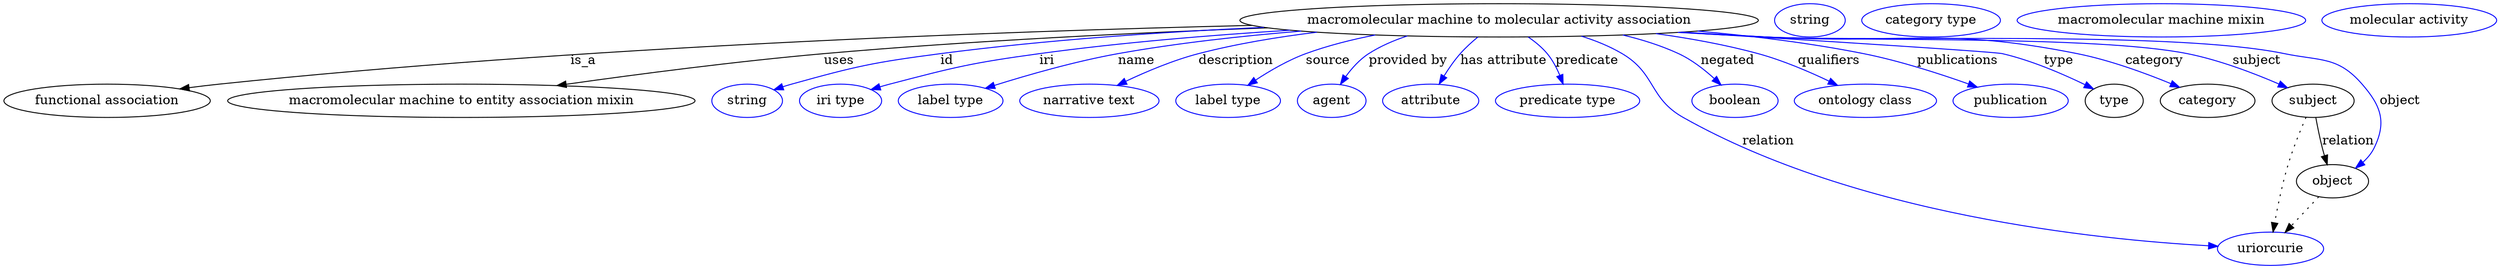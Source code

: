 digraph {
	graph [bb="0,0,2176.1,283"];
	node [label="\N"];
	"macromolecular machine to molecular activity association"	[height=0.5,
		label="macromolecular machine to molecular activity association",
		pos="1306.7,265",
		width=6.0842];
	"functional association"	[height=0.5,
		pos="87.742,178",
		width=2.4373];
	"macromolecular machine to molecular activity association" -> "functional association"	[label=is_a,
		lp="502.74,221.5",
		pos="e,149.97,190.75 1096.6,259.88 870.5,253.44 500.91,237.1 184.74,196 176.73,194.96 168.36,193.72 160.05,192.4"];
	"macromolecular machine to entity association mixin"	[height=0.5,
		pos="391.74,178",
		width=5.5065];
	"macromolecular machine to molecular activity association" -> "macromolecular machine to entity association mixin"	[label=uses,
		lp="723.74,221.5",
		pos="e,475.67,194.38 1109.4,257.16 993.35,251.95 843.95,243.18 711.74,229 635.32,220.8 549.28,207.1 485.68,196.12"];
	id	[color=blue,
		height=0.5,
		label=string,
		pos="638.74,178",
		width=0.84854];
	"macromolecular machine to molecular activity association" -> id	[color=blue,
		label=id,
		lp="821.24,221.5",
		pos="e,662.18,189.73 1108.5,257.33 1018.7,252.4 911.49,243.84 815.74,229 753.85,219.41 738.21,215.65 678.74,196 676.36,195.21 673.92,\
194.34 671.48,193.43",
		style=solid];
	iri	[color=blue,
		height=0.5,
		label="iri type",
		pos="723.74,178",
		width=1.011];
	"macromolecular machine to molecular activity association" -> iri	[color=blue,
		label=iri,
		lp="908.24,221.5",
		pos="e,751.8,189.92 1127.3,254.64 1056.7,249.36 975.09,241.26 901.74,229 842.1,219.03 827.52,213.84 769.74,196 767,195.15 764.18,194.23 \
761.35,193.27",
		style=solid];
	name	[color=blue,
		height=0.5,
		label="label type",
		pos="823.74,178",
		width=1.2638];
	"macromolecular machine to molecular activity association" -> name	[color=blue,
		label=name,
		lp="987.24,221.5",
		pos="e,854.08,191.46 1136.9,253.61 1083.6,248.39 1024.9,240.6 971.74,229 934.25,220.81 892.98,206.4 863.57,195.15",
		style=solid];
	description	[color=blue,
		height=0.5,
		label="narrative text",
		pos="944.74,178",
		width=1.6068];
	"macromolecular machine to molecular activity association" -> description	[color=blue,
		label=description,
		lp="1073.2,221.5",
		pos="e,969.12,194.41 1151.3,252.31 1115.1,247.16 1077.2,239.72 1042.7,229 1020.1,221.96 996.41,210 977.98,199.55",
		style=solid];
	source	[color=blue,
		height=0.5,
		label="label type",
		pos="1065.7,178",
		width=1.2638];
	"macromolecular machine to molecular activity association" -> source	[color=blue,
		label=source,
		lp="1151.7,221.5",
		pos="e,1082.9,194.9 1197.4,249.38 1175.8,244.42 1153.6,237.81 1133.7,229 1118.3,222.16 1102.9,211.32 1090.8,201.49",
		style=solid];
	"provided by"	[color=blue,
		height=0.5,
		label=agent,
		pos="1158.7,178",
		width=0.83048];
	"macromolecular machine to molecular activity association" -> "provided by"	[color=blue,
		label="provided by",
		lp="1217.7,221.5",
		pos="e,1163.7,196.11 1219.4,248.46 1206.9,243.63 1194.9,237.3 1184.7,229 1177.3,222.88 1171.7,214.04 1167.6,205.48",
		style=solid];
	"has attribute"	[color=blue,
		height=0.5,
		label=attribute,
		pos="1246.7,178",
		width=1.1193];
	"macromolecular machine to molecular activity association" -> "has attribute"	[color=blue,
		label="has attribute",
		lp="1295.2,221.5",
		pos="e,1249.2,196.35 1279.5,247.12 1272.9,241.98 1266.4,235.86 1261.7,229 1257.1,222.24 1253.9,214.02 1251.6,206.22",
		style=solid];
	predicate	[color=blue,
		height=0.5,
		label="predicate type",
		pos="1365.7,178",
		width=1.679];
	"macromolecular machine to molecular activity association" -> predicate	[color=blue,
		label=predicate,
		lp="1365.7,221.5",
		pos="e,1354,195.89 1318.7,246.8 1327.1,234.62 1338.6,218.09 1348.1,204.4",
		style=solid];
	relation	[color=blue,
		height=0.5,
		label=uriorcurie,
		pos="2003.7,18",
		width=1.2638];
	"macromolecular machine to molecular activity association" -> relation	[color=blue,
		label=relation,
		lp="1560.7,134.5",
		pos="e,1960.1,23.222 1356.4,247.35 1369.3,242.22 1382.9,236.03 1394.7,229 1414.6,217.27 1417.5,211.27 1434.7,196 1452.2,180.59 1452.4,\
171.34 1472.7,160 1632.2,71.009 1850.2,36.26 1949.9,24.397",
		style=solid];
	negated	[color=blue,
		height=0.5,
		label=boolean,
		pos="1519.7,178",
		width=1.0652];
	"macromolecular machine to molecular activity association" -> negated	[color=blue,
		label=negated,
		lp="1510.2,221.5",
		pos="e,1506.9,195.41 1414.5,249.23 1432.9,244.31 1451.3,237.75 1467.7,229 1479.8,222.55 1491.1,212.49 1500,203.07",
		style=solid];
	qualifiers	[color=blue,
		height=0.5,
		label="ontology class",
		pos="1637.7,178",
		width=1.7151];
	"macromolecular machine to molecular activity association" -> qualifiers	[color=blue,
		label=qualifiers,
		lp="1599.2,221.5",
		pos="e,1611.8,194.46 1439.7,250.67 1471.6,245.56 1505.2,238.56 1535.7,229 1559,221.7 1583.6,209.78 1602.8,199.4",
		style=solid];
	publications	[color=blue,
		height=0.5,
		label=publication,
		pos="1767.7,178",
		width=1.3902];
	"macromolecular machine to molecular activity association" -> publications	[color=blue,
		label=publications,
		lp="1713.2,221.5",
		pos="e,1737.2,192.37 1474.3,253.38 1524.4,248.17 1579.2,240.44 1628.7,229 1662.9,221.12 1700.2,207.39 1727.6,196.32",
		style=solid];
	type	[height=0.5,
		pos="1862.7,178",
		width=0.75];
	"macromolecular machine to molecular activity association" -> type	[color=blue,
		label=type,
		lp="1804.7,221.5",
		pos="e,1842.9,190.46 1462.6,252.31 1587.7,242.84 1743.6,230.78 1750.7,229 1780.4,221.61 1812,206.8 1834,195.2",
		style=solid];
	category	[height=0.5,
		pos="1948.7,178",
		width=1.1374];
	"macromolecular machine to molecular activity association" -> category	[color=blue,
		label=category,
		lp="1891.2,221.5",
		pos="e,1922.5,192.02 1461.3,252.24 1485.8,250.44 1511,248.63 1534.7,247 1661.8,238.26 1696.4,256.5 1820.7,229 1853.2,221.83 1888.2,207.67 \
1913.4,196.25",
		style=solid];
	subject	[height=0.5,
		pos="2043.7,178",
		width=0.99297];
	"macromolecular machine to molecular activity association" -> subject	[color=blue,
		label=subject,
		lp="1983.2,221.5",
		pos="e,2019.6,191.47 1459.1,252.06 1484.3,250.24 1510.3,248.49 1534.7,247 1620,241.82 1835.3,247.11 1918.7,229 1951,222 1985.7,207.5 \
2010.4,195.91",
		style=solid];
	object	[height=0.5,
		pos="2063.7,91",
		width=0.9027];
	"macromolecular machine to molecular activity association" -> object	[color=blue,
		label=object,
		lp="2123.7,178",
		pos="e,2083.5,105.43 1457.8,251.96 1483.5,250.14 1509.9,248.4 1534.7,247 1639.5,241.1 1904.1,250.92 2006.7,229 2045.2,220.8 2063.3,225.96 \
2088.7,196 2108.9,172.26 2113.1,155.59 2100.7,127 2098.5,121.72 2095,116.87 2091,112.56",
		style=solid];
	association_type	[color=blue,
		height=0.5,
		label=string,
		pos="1574.7,265",
		width=0.84854];
	association_category	[color=blue,
		height=0.5,
		label="category type",
		pos="1681.7,265",
		width=1.6249];
	subject -> relation	[pos="e,2006.9,36.027 2038,160.08 2033.5,146.39 2027.3,126.58 2022.7,109 2017.3,88.036 2012.3,64.025 2008.8,46.079",
		style=dotted];
	subject -> object	[label=relation,
		lp="2075.7,134.5",
		pos="e,2059.8,108.89 2047.8,159.8 2050.5,148.09 2054.2,132.34 2057.4,118.97"];
	"functional association_subject"	[color=blue,
		height=0.5,
		label="macromolecular machine mixin",
		pos="1882.7,265",
		width=3.4664];
	object -> relation	[pos="e,2017.4,35.205 2050.4,74.243 2042.7,65.088 2032.8,53.364 2024.1,43.074",
		style=dotted];
	"macromolecular machine to molecular activity association_object"	[color=blue,
		height=0.5,
		label="molecular activity",
		pos="2100.7,265",
		width=2.0943];
}
